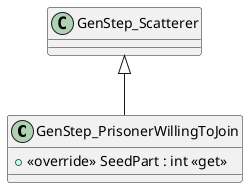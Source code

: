 @startuml
class GenStep_PrisonerWillingToJoin {
    + <<override>> SeedPart : int <<get>>
}
GenStep_Scatterer <|-- GenStep_PrisonerWillingToJoin
@enduml
